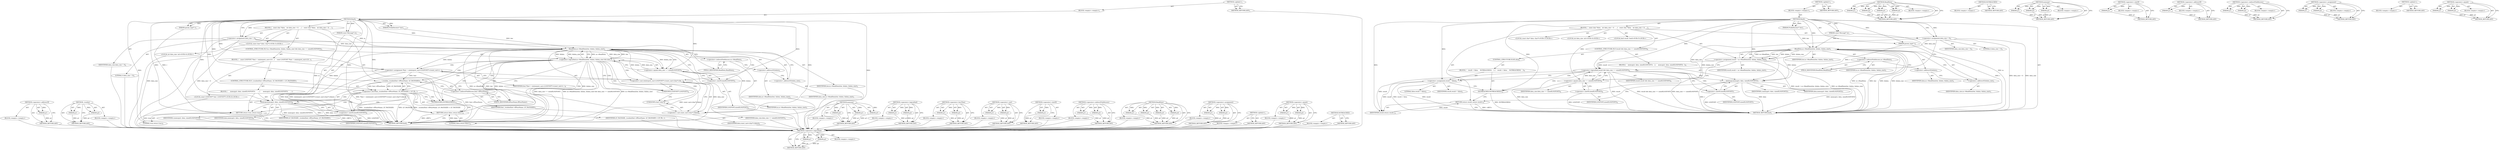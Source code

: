 digraph "NOTREACHED" {
vulnerable_101 [label=<(METHOD,&lt;operator&gt;.logicalAnd)>];
vulnerable_102 [label=<(PARAM,p1)>];
vulnerable_103 [label=<(PARAM,p2)>];
vulnerable_104 [label=<(BLOCK,&lt;empty&gt;,&lt;empty&gt;)>];
vulnerable_105 [label=<(METHOD_RETURN,ANY)>];
vulnerable_6 [label=<(METHOD,&lt;global&gt;)<SUB>1</SUB>>];
vulnerable_7 [label=<(BLOCK,&lt;empty&gt;,&lt;empty&gt;)<SUB>1</SUB>>];
vulnerable_8 [label=<(METHOD,Read)<SUB>1</SUB>>];
vulnerable_9 [label=<(PARAM,const Message* m)<SUB>1</SUB>>];
vulnerable_10 [label=<(PARAM,PickleIterator* iter)<SUB>1</SUB>>];
vulnerable_11 [label=<(PARAM,param_type* r)<SUB>2</SUB>>];
vulnerable_12 [label=<(BLOCK,{
   const char *data;
   int data_size = 0;
  ...,{
   const char *data;
   int data_size = 0;
  ...)<SUB>2</SUB>>];
vulnerable_13 [label="<(LOCAL,const char* data: char*)<SUB>3</SUB>>"];
vulnerable_14 [label="<(LOCAL,int data_size: int)<SUB>4</SUB>>"];
vulnerable_15 [label=<(&lt;operator&gt;.assignment,data_size = 0)<SUB>4</SUB>>];
vulnerable_16 [label=<(IDENTIFIER,data_size,data_size = 0)<SUB>4</SUB>>];
vulnerable_17 [label=<(LITERAL,0,data_size = 0)<SUB>4</SUB>>];
vulnerable_18 [label="<(LOCAL,bool result: bool)<SUB>5</SUB>>"];
vulnerable_19 [label=<(&lt;operator&gt;.assignment,result = m-&gt;ReadData(iter, &amp;data, &amp;data_size))<SUB>5</SUB>>];
vulnerable_20 [label=<(IDENTIFIER,result,result = m-&gt;ReadData(iter, &amp;data, &amp;data_size))<SUB>5</SUB>>];
vulnerable_21 [label=<(ReadData,m-&gt;ReadData(iter, &amp;data, &amp;data_size))<SUB>5</SUB>>];
vulnerable_22 [label=<(&lt;operator&gt;.indirectFieldAccess,m-&gt;ReadData)<SUB>5</SUB>>];
vulnerable_23 [label=<(IDENTIFIER,m,m-&gt;ReadData(iter, &amp;data, &amp;data_size))<SUB>5</SUB>>];
vulnerable_24 [label=<(FIELD_IDENTIFIER,ReadData,ReadData)<SUB>5</SUB>>];
vulnerable_25 [label=<(IDENTIFIER,iter,m-&gt;ReadData(iter, &amp;data, &amp;data_size))<SUB>5</SUB>>];
vulnerable_26 [label=<(&lt;operator&gt;.addressOf,&amp;data)<SUB>5</SUB>>];
vulnerable_27 [label=<(IDENTIFIER,data,m-&gt;ReadData(iter, &amp;data, &amp;data_size))<SUB>5</SUB>>];
vulnerable_28 [label=<(&lt;operator&gt;.addressOf,&amp;data_size)<SUB>5</SUB>>];
vulnerable_29 [label=<(IDENTIFIER,data_size,m-&gt;ReadData(iter, &amp;data, &amp;data_size))<SUB>5</SUB>>];
vulnerable_30 [label=<(CONTROL_STRUCTURE,IF,if (result &amp;&amp; data_size == sizeof(LOGFONT)))<SUB>6</SUB>>];
vulnerable_31 [label=<(&lt;operator&gt;.logicalAnd,result &amp;&amp; data_size == sizeof(LOGFONT))<SUB>6</SUB>>];
vulnerable_32 [label=<(IDENTIFIER,result,result &amp;&amp; data_size == sizeof(LOGFONT))<SUB>6</SUB>>];
vulnerable_33 [label=<(&lt;operator&gt;.equals,data_size == sizeof(LOGFONT))<SUB>6</SUB>>];
vulnerable_34 [label=<(IDENTIFIER,data_size,data_size == sizeof(LOGFONT))<SUB>6</SUB>>];
vulnerable_35 [label=<(&lt;operator&gt;.sizeOf,sizeof(LOGFONT))<SUB>6</SUB>>];
vulnerable_36 [label=<(IDENTIFIER,LOGFONT,sizeof(LOGFONT))<SUB>6</SUB>>];
vulnerable_37 [label=<(BLOCK,{
    memcpy(r, data, sizeof(LOGFONT));
  },{
    memcpy(r, data, sizeof(LOGFONT));
  })<SUB>6</SUB>>];
vulnerable_38 [label=<(memcpy,memcpy(r, data, sizeof(LOGFONT)))<SUB>7</SUB>>];
vulnerable_39 [label=<(IDENTIFIER,r,memcpy(r, data, sizeof(LOGFONT)))<SUB>7</SUB>>];
vulnerable_40 [label=<(IDENTIFIER,data,memcpy(r, data, sizeof(LOGFONT)))<SUB>7</SUB>>];
vulnerable_41 [label=<(&lt;operator&gt;.sizeOf,sizeof(LOGFONT))<SUB>7</SUB>>];
vulnerable_42 [label=<(IDENTIFIER,LOGFONT,sizeof(LOGFONT))<SUB>7</SUB>>];
vulnerable_43 [label=<(CONTROL_STRUCTURE,ELSE,else)<SUB>8</SUB>>];
vulnerable_44 [label=<(BLOCK,{
    result = false;
    NOTREACHED();
   },{
    result = false;
    NOTREACHED();
   })<SUB>8</SUB>>];
vulnerable_45 [label=<(&lt;operator&gt;.assignment,result = false)<SUB>9</SUB>>];
vulnerable_46 [label=<(IDENTIFIER,result,result = false)<SUB>9</SUB>>];
vulnerable_47 [label=<(LITERAL,false,result = false)<SUB>9</SUB>>];
vulnerable_48 [label=<(NOTREACHED,NOTREACHED())<SUB>10</SUB>>];
vulnerable_49 [label=<(RETURN,return result;,return result;)<SUB>13</SUB>>];
vulnerable_50 [label=<(IDENTIFIER,result,return result;)<SUB>13</SUB>>];
vulnerable_51 [label=<(METHOD_RETURN,bool)<SUB>1</SUB>>];
vulnerable_53 [label=<(METHOD_RETURN,ANY)<SUB>1</SUB>>];
vulnerable_85 [label=<(METHOD,ReadData)>];
vulnerable_86 [label=<(PARAM,p1)>];
vulnerable_87 [label=<(PARAM,p2)>];
vulnerable_88 [label=<(PARAM,p3)>];
vulnerable_89 [label=<(PARAM,p4)>];
vulnerable_90 [label=<(BLOCK,&lt;empty&gt;,&lt;empty&gt;)>];
vulnerable_91 [label=<(METHOD_RETURN,ANY)>];
vulnerable_121 [label=<(METHOD,NOTREACHED)>];
vulnerable_122 [label=<(BLOCK,&lt;empty&gt;,&lt;empty&gt;)>];
vulnerable_123 [label=<(METHOD_RETURN,ANY)>];
vulnerable_115 [label=<(METHOD,memcpy)>];
vulnerable_116 [label=<(PARAM,p1)>];
vulnerable_117 [label=<(PARAM,p2)>];
vulnerable_118 [label=<(PARAM,p3)>];
vulnerable_119 [label=<(BLOCK,&lt;empty&gt;,&lt;empty&gt;)>];
vulnerable_120 [label=<(METHOD_RETURN,ANY)>];
vulnerable_111 [label=<(METHOD,&lt;operator&gt;.sizeOf)>];
vulnerable_112 [label=<(PARAM,p1)>];
vulnerable_113 [label=<(BLOCK,&lt;empty&gt;,&lt;empty&gt;)>];
vulnerable_114 [label=<(METHOD_RETURN,ANY)>];
vulnerable_97 [label=<(METHOD,&lt;operator&gt;.addressOf)>];
vulnerable_98 [label=<(PARAM,p1)>];
vulnerable_99 [label=<(BLOCK,&lt;empty&gt;,&lt;empty&gt;)>];
vulnerable_100 [label=<(METHOD_RETURN,ANY)>];
vulnerable_92 [label=<(METHOD,&lt;operator&gt;.indirectFieldAccess)>];
vulnerable_93 [label=<(PARAM,p1)>];
vulnerable_94 [label=<(PARAM,p2)>];
vulnerable_95 [label=<(BLOCK,&lt;empty&gt;,&lt;empty&gt;)>];
vulnerable_96 [label=<(METHOD_RETURN,ANY)>];
vulnerable_80 [label=<(METHOD,&lt;operator&gt;.assignment)>];
vulnerable_81 [label=<(PARAM,p1)>];
vulnerable_82 [label=<(PARAM,p2)>];
vulnerable_83 [label=<(BLOCK,&lt;empty&gt;,&lt;empty&gt;)>];
vulnerable_84 [label=<(METHOD_RETURN,ANY)>];
vulnerable_74 [label=<(METHOD,&lt;global&gt;)<SUB>1</SUB>>];
vulnerable_75 [label=<(BLOCK,&lt;empty&gt;,&lt;empty&gt;)>];
vulnerable_76 [label=<(METHOD_RETURN,ANY)>];
vulnerable_106 [label=<(METHOD,&lt;operator&gt;.equals)>];
vulnerable_107 [label=<(PARAM,p1)>];
vulnerable_108 [label=<(PARAM,p2)>];
vulnerable_109 [label=<(BLOCK,&lt;empty&gt;,&lt;empty&gt;)>];
vulnerable_110 [label=<(METHOD_RETURN,ANY)>];
fixed_114 [label=<(METHOD,&lt;operator&gt;.addressOf)>];
fixed_115 [label=<(PARAM,p1)>];
fixed_116 [label=<(BLOCK,&lt;empty&gt;,&lt;empty&gt;)>];
fixed_117 [label=<(METHOD_RETURN,ANY)>];
fixed_137 [label=<(METHOD,_tcsnlen)>];
fixed_138 [label=<(PARAM,p1)>];
fixed_139 [label=<(PARAM,p2)>];
fixed_140 [label=<(BLOCK,&lt;empty&gt;,&lt;empty&gt;)>];
fixed_141 [label=<(METHOD_RETURN,ANY)>];
fixed_6 [label=<(METHOD,&lt;global&gt;)<SUB>1</SUB>>];
fixed_7 [label=<(BLOCK,&lt;empty&gt;,&lt;empty&gt;)<SUB>1</SUB>>];
fixed_8 [label=<(METHOD,Read)<SUB>1</SUB>>];
fixed_9 [label=<(PARAM,const Message* m)<SUB>1</SUB>>];
fixed_10 [label=<(PARAM,PickleIterator* iter)<SUB>1</SUB>>];
fixed_11 [label=<(PARAM,param_type* r)<SUB>2</SUB>>];
fixed_12 [label=<(BLOCK,{
   const char *data;
   int data_size = 0;
  ...,{
   const char *data;
   int data_size = 0;
  ...)<SUB>2</SUB>>];
fixed_13 [label="<(LOCAL,const char* data: char*)<SUB>3</SUB>>"];
fixed_14 [label="<(LOCAL,int data_size: int)<SUB>4</SUB>>"];
fixed_15 [label=<(&lt;operator&gt;.assignment,data_size = 0)<SUB>4</SUB>>];
fixed_16 [label=<(IDENTIFIER,data_size,data_size = 0)<SUB>4</SUB>>];
fixed_17 [label=<(LITERAL,0,data_size = 0)<SUB>4</SUB>>];
fixed_18 [label=<(CONTROL_STRUCTURE,IF,if (m-&gt;ReadData(iter, &amp;data, &amp;data_size) &amp;&amp; data_size == sizeof(LOGFONT)))<SUB>5</SUB>>];
fixed_19 [label=<(&lt;operator&gt;.logicalAnd,m-&gt;ReadData(iter, &amp;data, &amp;data_size) &amp;&amp; data_si...)<SUB>5</SUB>>];
fixed_20 [label=<(ReadData,m-&gt;ReadData(iter, &amp;data, &amp;data_size))<SUB>5</SUB>>];
fixed_21 [label=<(&lt;operator&gt;.indirectFieldAccess,m-&gt;ReadData)<SUB>5</SUB>>];
fixed_22 [label=<(IDENTIFIER,m,m-&gt;ReadData(iter, &amp;data, &amp;data_size))<SUB>5</SUB>>];
fixed_23 [label=<(FIELD_IDENTIFIER,ReadData,ReadData)<SUB>5</SUB>>];
fixed_24 [label=<(IDENTIFIER,iter,m-&gt;ReadData(iter, &amp;data, &amp;data_size))<SUB>5</SUB>>];
fixed_25 [label=<(&lt;operator&gt;.addressOf,&amp;data)<SUB>5</SUB>>];
fixed_26 [label=<(IDENTIFIER,data,m-&gt;ReadData(iter, &amp;data, &amp;data_size))<SUB>5</SUB>>];
fixed_27 [label=<(&lt;operator&gt;.addressOf,&amp;data_size)<SUB>5</SUB>>];
fixed_28 [label=<(IDENTIFIER,data_size,m-&gt;ReadData(iter, &amp;data, &amp;data_size))<SUB>5</SUB>>];
fixed_29 [label=<(&lt;operator&gt;.equals,data_size == sizeof(LOGFONT))<SUB>5</SUB>>];
fixed_30 [label=<(IDENTIFIER,data_size,data_size == sizeof(LOGFONT))<SUB>5</SUB>>];
fixed_31 [label=<(&lt;operator&gt;.sizeOf,sizeof(LOGFONT))<SUB>5</SUB>>];
fixed_32 [label=<(IDENTIFIER,LOGFONT,sizeof(LOGFONT))<SUB>5</SUB>>];
fixed_33 [label=<(BLOCK,{
    const LOGFONT *font = reinterpret_cast&lt;LO...,{
    const LOGFONT *font = reinterpret_cast&lt;LO...)<SUB>5</SUB>>];
fixed_34 [label="<(LOCAL,const LOGFONT* font: LOGFONT*)<SUB>6</SUB>>"];
fixed_35 [label=<(&lt;operator&gt;.assignment,*font = reinterpret_cast&lt;LOGFONT*&gt;(const_cast&lt;c...)<SUB>6</SUB>>];
fixed_36 [label=<(IDENTIFIER,font,*font = reinterpret_cast&lt;LOGFONT*&gt;(const_cast&lt;c...)<SUB>6</SUB>>];
fixed_37 [label=<(&lt;operator&gt;.cast,reinterpret_cast&lt;LOGFONT*&gt;(const_cast&lt;char*&gt;(da...)<SUB>6</SUB>>];
fixed_38 [label=<(UNKNOWN,LOGFONT*,LOGFONT*)<SUB>6</SUB>>];
fixed_39 [label=<(&lt;operator&gt;.cast,const_cast&lt;char*&gt;(data))<SUB>6</SUB>>];
fixed_40 [label=<(UNKNOWN,char*,char*)<SUB>6</SUB>>];
fixed_41 [label=<(IDENTIFIER,data,const_cast&lt;char*&gt;(data))<SUB>6</SUB>>];
fixed_42 [label=<(CONTROL_STRUCTURE,IF,if (_tcsnlen(font-&gt;lfFaceName, LF_FACESIZE) &lt; LF_FACESIZE))<SUB>7</SUB>>];
fixed_43 [label=<(&lt;operator&gt;.lessThan,_tcsnlen(font-&gt;lfFaceName, LF_FACESIZE) &lt; LF_FA...)<SUB>7</SUB>>];
fixed_44 [label=<(_tcsnlen,_tcsnlen(font-&gt;lfFaceName, LF_FACESIZE))<SUB>7</SUB>>];
fixed_45 [label=<(&lt;operator&gt;.indirectFieldAccess,font-&gt;lfFaceName)<SUB>7</SUB>>];
fixed_46 [label=<(IDENTIFIER,font,_tcsnlen(font-&gt;lfFaceName, LF_FACESIZE))<SUB>7</SUB>>];
fixed_47 [label=<(FIELD_IDENTIFIER,lfFaceName,lfFaceName)<SUB>7</SUB>>];
fixed_48 [label=<(IDENTIFIER,LF_FACESIZE,_tcsnlen(font-&gt;lfFaceName, LF_FACESIZE))<SUB>7</SUB>>];
fixed_49 [label=<(IDENTIFIER,LF_FACESIZE,_tcsnlen(font-&gt;lfFaceName, LF_FACESIZE) &lt; LF_FA...)<SUB>7</SUB>>];
fixed_50 [label=<(BLOCK,{
      memcpy(r, data, sizeof(LOGFONT));
     ...,{
      memcpy(r, data, sizeof(LOGFONT));
     ...)<SUB>7</SUB>>];
fixed_51 [label=<(memcpy,memcpy(r, data, sizeof(LOGFONT)))<SUB>8</SUB>>];
fixed_52 [label=<(IDENTIFIER,r,memcpy(r, data, sizeof(LOGFONT)))<SUB>8</SUB>>];
fixed_53 [label=<(IDENTIFIER,data,memcpy(r, data, sizeof(LOGFONT)))<SUB>8</SUB>>];
fixed_54 [label=<(&lt;operator&gt;.sizeOf,sizeof(LOGFONT))<SUB>8</SUB>>];
fixed_55 [label=<(IDENTIFIER,LOGFONT,sizeof(LOGFONT))<SUB>8</SUB>>];
fixed_56 [label=<(RETURN,return true;,return true;)<SUB>9</SUB>>];
fixed_57 [label=<(LITERAL,true,return true;)<SUB>9</SUB>>];
fixed_58 [label=<(NOTREACHED,NOTREACHED())<SUB>13</SUB>>];
fixed_59 [label=<(RETURN,return false;,return false;)<SUB>14</SUB>>];
fixed_60 [label=<(LITERAL,false,return false;)<SUB>14</SUB>>];
fixed_61 [label=<(METHOD_RETURN,bool)<SUB>1</SUB>>];
fixed_63 [label=<(METHOD_RETURN,ANY)<SUB>1</SUB>>];
fixed_142 [label=<(METHOD,memcpy)>];
fixed_143 [label=<(PARAM,p1)>];
fixed_144 [label=<(PARAM,p2)>];
fixed_145 [label=<(PARAM,p3)>];
fixed_146 [label=<(BLOCK,&lt;empty&gt;,&lt;empty&gt;)>];
fixed_147 [label=<(METHOD_RETURN,ANY)>];
fixed_97 [label=<(METHOD,&lt;operator&gt;.logicalAnd)>];
fixed_98 [label=<(PARAM,p1)>];
fixed_99 [label=<(PARAM,p2)>];
fixed_100 [label=<(BLOCK,&lt;empty&gt;,&lt;empty&gt;)>];
fixed_101 [label=<(METHOD_RETURN,ANY)>];
fixed_132 [label=<(METHOD,&lt;operator&gt;.lessThan)>];
fixed_133 [label=<(PARAM,p1)>];
fixed_134 [label=<(PARAM,p2)>];
fixed_135 [label=<(BLOCK,&lt;empty&gt;,&lt;empty&gt;)>];
fixed_136 [label=<(METHOD_RETURN,ANY)>];
fixed_127 [label=<(METHOD,&lt;operator&gt;.cast)>];
fixed_128 [label=<(PARAM,p1)>];
fixed_129 [label=<(PARAM,p2)>];
fixed_130 [label=<(BLOCK,&lt;empty&gt;,&lt;empty&gt;)>];
fixed_131 [label=<(METHOD_RETURN,ANY)>];
fixed_123 [label=<(METHOD,&lt;operator&gt;.sizeOf)>];
fixed_124 [label=<(PARAM,p1)>];
fixed_125 [label=<(BLOCK,&lt;empty&gt;,&lt;empty&gt;)>];
fixed_126 [label=<(METHOD_RETURN,ANY)>];
fixed_109 [label=<(METHOD,&lt;operator&gt;.indirectFieldAccess)>];
fixed_110 [label=<(PARAM,p1)>];
fixed_111 [label=<(PARAM,p2)>];
fixed_112 [label=<(BLOCK,&lt;empty&gt;,&lt;empty&gt;)>];
fixed_113 [label=<(METHOD_RETURN,ANY)>];
fixed_102 [label=<(METHOD,ReadData)>];
fixed_103 [label=<(PARAM,p1)>];
fixed_104 [label=<(PARAM,p2)>];
fixed_105 [label=<(PARAM,p3)>];
fixed_106 [label=<(PARAM,p4)>];
fixed_107 [label=<(BLOCK,&lt;empty&gt;,&lt;empty&gt;)>];
fixed_108 [label=<(METHOD_RETURN,ANY)>];
fixed_92 [label=<(METHOD,&lt;operator&gt;.assignment)>];
fixed_93 [label=<(PARAM,p1)>];
fixed_94 [label=<(PARAM,p2)>];
fixed_95 [label=<(BLOCK,&lt;empty&gt;,&lt;empty&gt;)>];
fixed_96 [label=<(METHOD_RETURN,ANY)>];
fixed_86 [label=<(METHOD,&lt;global&gt;)<SUB>1</SUB>>];
fixed_87 [label=<(BLOCK,&lt;empty&gt;,&lt;empty&gt;)>];
fixed_88 [label=<(METHOD_RETURN,ANY)>];
fixed_118 [label=<(METHOD,&lt;operator&gt;.equals)>];
fixed_119 [label=<(PARAM,p1)>];
fixed_120 [label=<(PARAM,p2)>];
fixed_121 [label=<(BLOCK,&lt;empty&gt;,&lt;empty&gt;)>];
fixed_122 [label=<(METHOD_RETURN,ANY)>];
fixed_148 [label=<(METHOD,NOTREACHED)>];
fixed_149 [label=<(BLOCK,&lt;empty&gt;,&lt;empty&gt;)>];
fixed_150 [label=<(METHOD_RETURN,ANY)>];
vulnerable_101 -> vulnerable_102  [key=0, label="AST: "];
vulnerable_101 -> vulnerable_102  [key=1, label="DDG: "];
vulnerable_101 -> vulnerable_104  [key=0, label="AST: "];
vulnerable_101 -> vulnerable_103  [key=0, label="AST: "];
vulnerable_101 -> vulnerable_103  [key=1, label="DDG: "];
vulnerable_101 -> vulnerable_105  [key=0, label="AST: "];
vulnerable_101 -> vulnerable_105  [key=1, label="CFG: "];
vulnerable_102 -> vulnerable_105  [key=0, label="DDG: p1"];
vulnerable_103 -> vulnerable_105  [key=0, label="DDG: p2"];
vulnerable_6 -> vulnerable_7  [key=0, label="AST: "];
vulnerable_6 -> vulnerable_53  [key=0, label="AST: "];
vulnerable_6 -> vulnerable_53  [key=1, label="CFG: "];
vulnerable_7 -> vulnerable_8  [key=0, label="AST: "];
vulnerable_8 -> vulnerable_9  [key=0, label="AST: "];
vulnerable_8 -> vulnerable_9  [key=1, label="DDG: "];
vulnerable_8 -> vulnerable_10  [key=0, label="AST: "];
vulnerable_8 -> vulnerable_10  [key=1, label="DDG: "];
vulnerable_8 -> vulnerable_11  [key=0, label="AST: "];
vulnerable_8 -> vulnerable_11  [key=1, label="DDG: "];
vulnerable_8 -> vulnerable_12  [key=0, label="AST: "];
vulnerable_8 -> vulnerable_51  [key=0, label="AST: "];
vulnerable_8 -> vulnerable_15  [key=0, label="CFG: "];
vulnerable_8 -> vulnerable_15  [key=1, label="DDG: "];
vulnerable_8 -> vulnerable_50  [key=0, label="DDG: "];
vulnerable_8 -> vulnerable_21  [key=0, label="DDG: "];
vulnerable_8 -> vulnerable_31  [key=0, label="DDG: "];
vulnerable_8 -> vulnerable_33  [key=0, label="DDG: "];
vulnerable_8 -> vulnerable_38  [key=0, label="DDG: "];
vulnerable_8 -> vulnerable_45  [key=0, label="DDG: "];
vulnerable_8 -> vulnerable_48  [key=0, label="DDG: "];
vulnerable_9 -> vulnerable_51  [key=0, label="DDG: m"];
vulnerable_9 -> vulnerable_21  [key=0, label="DDG: m"];
vulnerable_10 -> vulnerable_21  [key=0, label="DDG: iter"];
vulnerable_11 -> vulnerable_51  [key=0, label="DDG: r"];
vulnerable_11 -> vulnerable_38  [key=0, label="DDG: r"];
vulnerable_12 -> vulnerable_13  [key=0, label="AST: "];
vulnerable_12 -> vulnerable_14  [key=0, label="AST: "];
vulnerable_12 -> vulnerable_15  [key=0, label="AST: "];
vulnerable_12 -> vulnerable_18  [key=0, label="AST: "];
vulnerable_12 -> vulnerable_19  [key=0, label="AST: "];
vulnerable_12 -> vulnerable_30  [key=0, label="AST: "];
vulnerable_12 -> vulnerable_49  [key=0, label="AST: "];
vulnerable_15 -> vulnerable_16  [key=0, label="AST: "];
vulnerable_15 -> vulnerable_17  [key=0, label="AST: "];
vulnerable_15 -> vulnerable_24  [key=0, label="CFG: "];
vulnerable_15 -> vulnerable_51  [key=0, label="DDG: data_size"];
vulnerable_15 -> vulnerable_51  [key=1, label="DDG: data_size = 0"];
vulnerable_15 -> vulnerable_21  [key=0, label="DDG: data_size"];
vulnerable_15 -> vulnerable_33  [key=0, label="DDG: data_size"];
vulnerable_19 -> vulnerable_20  [key=0, label="AST: "];
vulnerable_19 -> vulnerable_21  [key=0, label="AST: "];
vulnerable_19 -> vulnerable_31  [key=0, label="CFG: "];
vulnerable_19 -> vulnerable_31  [key=1, label="DDG: result"];
vulnerable_19 -> vulnerable_35  [key=0, label="CFG: "];
vulnerable_19 -> vulnerable_51  [key=0, label="DDG: m-&gt;ReadData(iter, &amp;data, &amp;data_size)"];
vulnerable_19 -> vulnerable_51  [key=1, label="DDG: result = m-&gt;ReadData(iter, &amp;data, &amp;data_size)"];
vulnerable_21 -> vulnerable_22  [key=0, label="AST: "];
vulnerable_21 -> vulnerable_25  [key=0, label="AST: "];
vulnerable_21 -> vulnerable_26  [key=0, label="AST: "];
vulnerable_21 -> vulnerable_28  [key=0, label="AST: "];
vulnerable_21 -> vulnerable_19  [key=0, label="CFG: "];
vulnerable_21 -> vulnerable_19  [key=1, label="DDG: m-&gt;ReadData"];
vulnerable_21 -> vulnerable_19  [key=2, label="DDG: iter"];
vulnerable_21 -> vulnerable_19  [key=3, label="DDG: &amp;data"];
vulnerable_21 -> vulnerable_19  [key=4, label="DDG: &amp;data_size"];
vulnerable_21 -> vulnerable_51  [key=0, label="DDG: m-&gt;ReadData"];
vulnerable_21 -> vulnerable_51  [key=1, label="DDG: iter"];
vulnerable_21 -> vulnerable_51  [key=2, label="DDG: &amp;data"];
vulnerable_21 -> vulnerable_51  [key=3, label="DDG: &amp;data_size"];
vulnerable_21 -> vulnerable_33  [key=0, label="DDG: &amp;data_size"];
vulnerable_21 -> vulnerable_38  [key=0, label="DDG: &amp;data"];
vulnerable_22 -> vulnerable_23  [key=0, label="AST: "];
vulnerable_22 -> vulnerable_24  [key=0, label="AST: "];
vulnerable_22 -> vulnerable_26  [key=0, label="CFG: "];
vulnerable_24 -> vulnerable_22  [key=0, label="CFG: "];
vulnerable_26 -> vulnerable_27  [key=0, label="AST: "];
vulnerable_26 -> vulnerable_28  [key=0, label="CFG: "];
vulnerable_28 -> vulnerable_29  [key=0, label="AST: "];
vulnerable_28 -> vulnerable_21  [key=0, label="CFG: "];
vulnerable_30 -> vulnerable_31  [key=0, label="AST: "];
vulnerable_30 -> vulnerable_37  [key=0, label="AST: "];
vulnerable_30 -> vulnerable_43  [key=0, label="AST: "];
vulnerable_31 -> vulnerable_32  [key=0, label="AST: "];
vulnerable_31 -> vulnerable_33  [key=0, label="AST: "];
vulnerable_31 -> vulnerable_41  [key=0, label="CFG: "];
vulnerable_31 -> vulnerable_41  [key=1, label="CDG: "];
vulnerable_31 -> vulnerable_45  [key=0, label="CFG: "];
vulnerable_31 -> vulnerable_45  [key=1, label="CDG: "];
vulnerable_31 -> vulnerable_51  [key=0, label="DDG: result"];
vulnerable_31 -> vulnerable_51  [key=1, label="DDG: data_size == sizeof(LOGFONT)"];
vulnerable_31 -> vulnerable_51  [key=2, label="DDG: result &amp;&amp; data_size == sizeof(LOGFONT)"];
vulnerable_31 -> vulnerable_50  [key=0, label="DDG: result"];
vulnerable_31 -> vulnerable_48  [key=0, label="CDG: "];
vulnerable_31 -> vulnerable_38  [key=0, label="CDG: "];
vulnerable_33 -> vulnerable_34  [key=0, label="AST: "];
vulnerable_33 -> vulnerable_35  [key=0, label="AST: "];
vulnerable_33 -> vulnerable_31  [key=0, label="CFG: "];
vulnerable_33 -> vulnerable_31  [key=1, label="DDG: data_size"];
vulnerable_33 -> vulnerable_51  [key=0, label="DDG: data_size"];
vulnerable_35 -> vulnerable_36  [key=0, label="AST: "];
vulnerable_35 -> vulnerable_33  [key=0, label="CFG: "];
vulnerable_35 -> vulnerable_51  [key=0, label="DDG: LOGFONT"];
vulnerable_37 -> vulnerable_38  [key=0, label="AST: "];
vulnerable_38 -> vulnerable_39  [key=0, label="AST: "];
vulnerable_38 -> vulnerable_40  [key=0, label="AST: "];
vulnerable_38 -> vulnerable_41  [key=0, label="AST: "];
vulnerable_38 -> vulnerable_49  [key=0, label="CFG: "];
vulnerable_38 -> vulnerable_51  [key=0, label="DDG: r"];
vulnerable_38 -> vulnerable_51  [key=1, label="DDG: data"];
vulnerable_38 -> vulnerable_51  [key=2, label="DDG: memcpy(r, data, sizeof(LOGFONT))"];
vulnerable_41 -> vulnerable_42  [key=0, label="AST: "];
vulnerable_41 -> vulnerable_38  [key=0, label="CFG: "];
vulnerable_41 -> vulnerable_51  [key=0, label="DDG: LOGFONT"];
vulnerable_43 -> vulnerable_44  [key=0, label="AST: "];
vulnerable_44 -> vulnerable_45  [key=0, label="AST: "];
vulnerable_44 -> vulnerable_48  [key=0, label="AST: "];
vulnerable_45 -> vulnerable_46  [key=0, label="AST: "];
vulnerable_45 -> vulnerable_47  [key=0, label="AST: "];
vulnerable_45 -> vulnerable_48  [key=0, label="CFG: "];
vulnerable_45 -> vulnerable_51  [key=0, label="DDG: result"];
vulnerable_45 -> vulnerable_51  [key=1, label="DDG: result = false"];
vulnerable_45 -> vulnerable_50  [key=0, label="DDG: result"];
vulnerable_48 -> vulnerable_49  [key=0, label="CFG: "];
vulnerable_48 -> vulnerable_51  [key=0, label="DDG: NOTREACHED()"];
vulnerable_49 -> vulnerable_50  [key=0, label="AST: "];
vulnerable_49 -> vulnerable_51  [key=0, label="CFG: "];
vulnerable_49 -> vulnerable_51  [key=1, label="DDG: &lt;RET&gt;"];
vulnerable_50 -> vulnerable_49  [key=0, label="DDG: result"];
vulnerable_85 -> vulnerable_86  [key=0, label="AST: "];
vulnerable_85 -> vulnerable_86  [key=1, label="DDG: "];
vulnerable_85 -> vulnerable_90  [key=0, label="AST: "];
vulnerable_85 -> vulnerable_87  [key=0, label="AST: "];
vulnerable_85 -> vulnerable_87  [key=1, label="DDG: "];
vulnerable_85 -> vulnerable_91  [key=0, label="AST: "];
vulnerable_85 -> vulnerable_91  [key=1, label="CFG: "];
vulnerable_85 -> vulnerable_88  [key=0, label="AST: "];
vulnerable_85 -> vulnerable_88  [key=1, label="DDG: "];
vulnerable_85 -> vulnerable_89  [key=0, label="AST: "];
vulnerable_85 -> vulnerable_89  [key=1, label="DDG: "];
vulnerable_86 -> vulnerable_91  [key=0, label="DDG: p1"];
vulnerable_87 -> vulnerable_91  [key=0, label="DDG: p2"];
vulnerable_88 -> vulnerable_91  [key=0, label="DDG: p3"];
vulnerable_89 -> vulnerable_91  [key=0, label="DDG: p4"];
vulnerable_121 -> vulnerable_122  [key=0, label="AST: "];
vulnerable_121 -> vulnerable_123  [key=0, label="AST: "];
vulnerable_121 -> vulnerable_123  [key=1, label="CFG: "];
vulnerable_115 -> vulnerable_116  [key=0, label="AST: "];
vulnerable_115 -> vulnerable_116  [key=1, label="DDG: "];
vulnerable_115 -> vulnerable_119  [key=0, label="AST: "];
vulnerable_115 -> vulnerable_117  [key=0, label="AST: "];
vulnerable_115 -> vulnerable_117  [key=1, label="DDG: "];
vulnerable_115 -> vulnerable_120  [key=0, label="AST: "];
vulnerable_115 -> vulnerable_120  [key=1, label="CFG: "];
vulnerable_115 -> vulnerable_118  [key=0, label="AST: "];
vulnerable_115 -> vulnerable_118  [key=1, label="DDG: "];
vulnerable_116 -> vulnerable_120  [key=0, label="DDG: p1"];
vulnerable_117 -> vulnerable_120  [key=0, label="DDG: p2"];
vulnerable_118 -> vulnerable_120  [key=0, label="DDG: p3"];
vulnerable_111 -> vulnerable_112  [key=0, label="AST: "];
vulnerable_111 -> vulnerable_112  [key=1, label="DDG: "];
vulnerable_111 -> vulnerable_113  [key=0, label="AST: "];
vulnerable_111 -> vulnerable_114  [key=0, label="AST: "];
vulnerable_111 -> vulnerable_114  [key=1, label="CFG: "];
vulnerable_112 -> vulnerable_114  [key=0, label="DDG: p1"];
vulnerable_97 -> vulnerable_98  [key=0, label="AST: "];
vulnerable_97 -> vulnerable_98  [key=1, label="DDG: "];
vulnerable_97 -> vulnerable_99  [key=0, label="AST: "];
vulnerable_97 -> vulnerable_100  [key=0, label="AST: "];
vulnerable_97 -> vulnerable_100  [key=1, label="CFG: "];
vulnerable_98 -> vulnerable_100  [key=0, label="DDG: p1"];
vulnerable_92 -> vulnerable_93  [key=0, label="AST: "];
vulnerable_92 -> vulnerable_93  [key=1, label="DDG: "];
vulnerable_92 -> vulnerable_95  [key=0, label="AST: "];
vulnerable_92 -> vulnerable_94  [key=0, label="AST: "];
vulnerable_92 -> vulnerable_94  [key=1, label="DDG: "];
vulnerable_92 -> vulnerable_96  [key=0, label="AST: "];
vulnerable_92 -> vulnerable_96  [key=1, label="CFG: "];
vulnerable_93 -> vulnerable_96  [key=0, label="DDG: p1"];
vulnerable_94 -> vulnerable_96  [key=0, label="DDG: p2"];
vulnerable_80 -> vulnerable_81  [key=0, label="AST: "];
vulnerable_80 -> vulnerable_81  [key=1, label="DDG: "];
vulnerable_80 -> vulnerable_83  [key=0, label="AST: "];
vulnerable_80 -> vulnerable_82  [key=0, label="AST: "];
vulnerable_80 -> vulnerable_82  [key=1, label="DDG: "];
vulnerable_80 -> vulnerable_84  [key=0, label="AST: "];
vulnerable_80 -> vulnerable_84  [key=1, label="CFG: "];
vulnerable_81 -> vulnerable_84  [key=0, label="DDG: p1"];
vulnerable_82 -> vulnerable_84  [key=0, label="DDG: p2"];
vulnerable_74 -> vulnerable_75  [key=0, label="AST: "];
vulnerable_74 -> vulnerable_76  [key=0, label="AST: "];
vulnerable_74 -> vulnerable_76  [key=1, label="CFG: "];
vulnerable_106 -> vulnerable_107  [key=0, label="AST: "];
vulnerable_106 -> vulnerable_107  [key=1, label="DDG: "];
vulnerable_106 -> vulnerable_109  [key=0, label="AST: "];
vulnerable_106 -> vulnerable_108  [key=0, label="AST: "];
vulnerable_106 -> vulnerable_108  [key=1, label="DDG: "];
vulnerable_106 -> vulnerable_110  [key=0, label="AST: "];
vulnerable_106 -> vulnerable_110  [key=1, label="CFG: "];
vulnerable_107 -> vulnerable_110  [key=0, label="DDG: p1"];
vulnerable_108 -> vulnerable_110  [key=0, label="DDG: p2"];
fixed_114 -> fixed_115  [key=0, label="AST: "];
fixed_114 -> fixed_115  [key=1, label="DDG: "];
fixed_114 -> fixed_116  [key=0, label="AST: "];
fixed_114 -> fixed_117  [key=0, label="AST: "];
fixed_114 -> fixed_117  [key=1, label="CFG: "];
fixed_115 -> fixed_117  [key=0, label="DDG: p1"];
fixed_116 -> vulnerable_101  [key=0];
fixed_117 -> vulnerable_101  [key=0];
fixed_137 -> fixed_138  [key=0, label="AST: "];
fixed_137 -> fixed_138  [key=1, label="DDG: "];
fixed_137 -> fixed_140  [key=0, label="AST: "];
fixed_137 -> fixed_139  [key=0, label="AST: "];
fixed_137 -> fixed_139  [key=1, label="DDG: "];
fixed_137 -> fixed_141  [key=0, label="AST: "];
fixed_137 -> fixed_141  [key=1, label="CFG: "];
fixed_138 -> fixed_141  [key=0, label="DDG: p1"];
fixed_139 -> fixed_141  [key=0, label="DDG: p2"];
fixed_140 -> vulnerable_101  [key=0];
fixed_141 -> vulnerable_101  [key=0];
fixed_6 -> fixed_7  [key=0, label="AST: "];
fixed_6 -> fixed_63  [key=0, label="AST: "];
fixed_6 -> fixed_63  [key=1, label="CFG: "];
fixed_7 -> fixed_8  [key=0, label="AST: "];
fixed_8 -> fixed_9  [key=0, label="AST: "];
fixed_8 -> fixed_9  [key=1, label="DDG: "];
fixed_8 -> fixed_10  [key=0, label="AST: "];
fixed_8 -> fixed_10  [key=1, label="DDG: "];
fixed_8 -> fixed_11  [key=0, label="AST: "];
fixed_8 -> fixed_11  [key=1, label="DDG: "];
fixed_8 -> fixed_12  [key=0, label="AST: "];
fixed_8 -> fixed_61  [key=0, label="AST: "];
fixed_8 -> fixed_15  [key=0, label="CFG: "];
fixed_8 -> fixed_15  [key=1, label="DDG: "];
fixed_8 -> fixed_58  [key=0, label="DDG: "];
fixed_8 -> fixed_59  [key=0, label="DDG: "];
fixed_8 -> fixed_60  [key=0, label="DDG: "];
fixed_8 -> fixed_35  [key=0, label="DDG: "];
fixed_8 -> fixed_20  [key=0, label="DDG: "];
fixed_8 -> fixed_29  [key=0, label="DDG: "];
fixed_8 -> fixed_37  [key=0, label="DDG: "];
fixed_8 -> fixed_43  [key=0, label="DDG: "];
fixed_8 -> fixed_56  [key=0, label="DDG: "];
fixed_8 -> fixed_39  [key=0, label="DDG: "];
fixed_8 -> fixed_44  [key=0, label="DDG: "];
fixed_8 -> fixed_51  [key=0, label="DDG: "];
fixed_8 -> fixed_57  [key=0, label="DDG: "];
fixed_9 -> fixed_61  [key=0, label="DDG: m"];
fixed_9 -> fixed_20  [key=0, label="DDG: m"];
fixed_10 -> fixed_20  [key=0, label="DDG: iter"];
fixed_11 -> fixed_51  [key=0, label="DDG: r"];
fixed_12 -> fixed_13  [key=0, label="AST: "];
fixed_12 -> fixed_14  [key=0, label="AST: "];
fixed_12 -> fixed_15  [key=0, label="AST: "];
fixed_12 -> fixed_18  [key=0, label="AST: "];
fixed_12 -> fixed_58  [key=0, label="AST: "];
fixed_12 -> fixed_59  [key=0, label="AST: "];
fixed_13 -> vulnerable_101  [key=0];
fixed_14 -> vulnerable_101  [key=0];
fixed_15 -> fixed_16  [key=0, label="AST: "];
fixed_15 -> fixed_17  [key=0, label="AST: "];
fixed_15 -> fixed_23  [key=0, label="CFG: "];
fixed_15 -> fixed_61  [key=0, label="DDG: data_size"];
fixed_15 -> fixed_61  [key=1, label="DDG: data_size = 0"];
fixed_15 -> fixed_20  [key=0, label="DDG: data_size"];
fixed_15 -> fixed_29  [key=0, label="DDG: data_size"];
fixed_16 -> vulnerable_101  [key=0];
fixed_17 -> vulnerable_101  [key=0];
fixed_18 -> fixed_19  [key=0, label="AST: "];
fixed_18 -> fixed_33  [key=0, label="AST: "];
fixed_19 -> fixed_20  [key=0, label="AST: "];
fixed_19 -> fixed_29  [key=0, label="AST: "];
fixed_19 -> fixed_58  [key=0, label="CFG: "];
fixed_19 -> fixed_58  [key=1, label="CDG: "];
fixed_19 -> fixed_38  [key=0, label="CFG: "];
fixed_19 -> fixed_38  [key=1, label="CDG: "];
fixed_19 -> fixed_61  [key=0, label="DDG: m-&gt;ReadData(iter, &amp;data, &amp;data_size)"];
fixed_19 -> fixed_61  [key=1, label="DDG: data_size == sizeof(LOGFONT)"];
fixed_19 -> fixed_61  [key=2, label="DDG: m-&gt;ReadData(iter, &amp;data, &amp;data_size) &amp;&amp; data_size == sizeof(LOGFONT)"];
fixed_19 -> fixed_47  [key=0, label="CDG: "];
fixed_19 -> fixed_37  [key=0, label="CDG: "];
fixed_19 -> fixed_45  [key=0, label="CDG: "];
fixed_19 -> fixed_40  [key=0, label="CDG: "];
fixed_19 -> fixed_59  [key=0, label="CDG: "];
fixed_19 -> fixed_44  [key=0, label="CDG: "];
fixed_19 -> fixed_35  [key=0, label="CDG: "];
fixed_19 -> fixed_39  [key=0, label="CDG: "];
fixed_19 -> fixed_43  [key=0, label="CDG: "];
fixed_20 -> fixed_21  [key=0, label="AST: "];
fixed_20 -> fixed_24  [key=0, label="AST: "];
fixed_20 -> fixed_25  [key=0, label="AST: "];
fixed_20 -> fixed_27  [key=0, label="AST: "];
fixed_20 -> fixed_19  [key=0, label="CFG: "];
fixed_20 -> fixed_19  [key=1, label="DDG: m-&gt;ReadData"];
fixed_20 -> fixed_19  [key=2, label="DDG: iter"];
fixed_20 -> fixed_19  [key=3, label="DDG: &amp;data"];
fixed_20 -> fixed_19  [key=4, label="DDG: &amp;data_size"];
fixed_20 -> fixed_31  [key=0, label="CFG: "];
fixed_20 -> fixed_31  [key=1, label="CDG: "];
fixed_20 -> fixed_61  [key=0, label="DDG: m-&gt;ReadData"];
fixed_20 -> fixed_61  [key=1, label="DDG: iter"];
fixed_20 -> fixed_61  [key=2, label="DDG: &amp;data"];
fixed_20 -> fixed_61  [key=3, label="DDG: &amp;data_size"];
fixed_20 -> fixed_35  [key=0, label="DDG: &amp;data"];
fixed_20 -> fixed_29  [key=0, label="DDG: &amp;data_size"];
fixed_20 -> fixed_29  [key=1, label="CDG: "];
fixed_20 -> fixed_37  [key=0, label="DDG: &amp;data"];
fixed_20 -> fixed_39  [key=0, label="DDG: &amp;data"];
fixed_20 -> fixed_51  [key=0, label="DDG: &amp;data"];
fixed_21 -> fixed_22  [key=0, label="AST: "];
fixed_21 -> fixed_23  [key=0, label="AST: "];
fixed_21 -> fixed_25  [key=0, label="CFG: "];
fixed_22 -> vulnerable_101  [key=0];
fixed_23 -> fixed_21  [key=0, label="CFG: "];
fixed_24 -> vulnerable_101  [key=0];
fixed_25 -> fixed_26  [key=0, label="AST: "];
fixed_25 -> fixed_27  [key=0, label="CFG: "];
fixed_26 -> vulnerable_101  [key=0];
fixed_27 -> fixed_28  [key=0, label="AST: "];
fixed_27 -> fixed_20  [key=0, label="CFG: "];
fixed_28 -> vulnerable_101  [key=0];
fixed_29 -> fixed_30  [key=0, label="AST: "];
fixed_29 -> fixed_31  [key=0, label="AST: "];
fixed_29 -> fixed_19  [key=0, label="CFG: "];
fixed_29 -> fixed_19  [key=1, label="DDG: data_size"];
fixed_29 -> fixed_61  [key=0, label="DDG: data_size"];
fixed_30 -> vulnerable_101  [key=0];
fixed_31 -> fixed_32  [key=0, label="AST: "];
fixed_31 -> fixed_29  [key=0, label="CFG: "];
fixed_32 -> vulnerable_101  [key=0];
fixed_33 -> fixed_34  [key=0, label="AST: "];
fixed_33 -> fixed_35  [key=0, label="AST: "];
fixed_33 -> fixed_42  [key=0, label="AST: "];
fixed_34 -> vulnerable_101  [key=0];
fixed_35 -> fixed_36  [key=0, label="AST: "];
fixed_35 -> fixed_37  [key=0, label="AST: "];
fixed_35 -> fixed_47  [key=0, label="CFG: "];
fixed_35 -> fixed_61  [key=0, label="DDG: font"];
fixed_35 -> fixed_61  [key=1, label="DDG: reinterpret_cast&lt;LOGFONT*&gt;(const_cast&lt;char*&gt;(data))"];
fixed_35 -> fixed_61  [key=2, label="DDG: *font = reinterpret_cast&lt;LOGFONT*&gt;(const_cast&lt;char*&gt;(data))"];
fixed_35 -> fixed_44  [key=0, label="DDG: font"];
fixed_36 -> vulnerable_101  [key=0];
fixed_37 -> fixed_38  [key=0, label="AST: "];
fixed_37 -> fixed_39  [key=0, label="AST: "];
fixed_37 -> fixed_35  [key=0, label="CFG: "];
fixed_37 -> fixed_61  [key=0, label="DDG: const_cast&lt;char*&gt;(data)"];
fixed_38 -> fixed_40  [key=0, label="CFG: "];
fixed_39 -> fixed_40  [key=0, label="AST: "];
fixed_39 -> fixed_41  [key=0, label="AST: "];
fixed_39 -> fixed_37  [key=0, label="CFG: "];
fixed_40 -> fixed_39  [key=0, label="CFG: "];
fixed_41 -> vulnerable_101  [key=0];
fixed_42 -> fixed_43  [key=0, label="AST: "];
fixed_42 -> fixed_50  [key=0, label="AST: "];
fixed_43 -> fixed_44  [key=0, label="AST: "];
fixed_43 -> fixed_49  [key=0, label="AST: "];
fixed_43 -> fixed_58  [key=0, label="CFG: "];
fixed_43 -> fixed_58  [key=1, label="CDG: "];
fixed_43 -> fixed_54  [key=0, label="CFG: "];
fixed_43 -> fixed_54  [key=1, label="CDG: "];
fixed_43 -> fixed_61  [key=0, label="DDG: _tcsnlen(font-&gt;lfFaceName, LF_FACESIZE)"];
fixed_43 -> fixed_61  [key=1, label="DDG: LF_FACESIZE"];
fixed_43 -> fixed_61  [key=2, label="DDG: _tcsnlen(font-&gt;lfFaceName, LF_FACESIZE) &lt; LF_FACESIZE"];
fixed_43 -> fixed_51  [key=0, label="CDG: "];
fixed_43 -> fixed_56  [key=0, label="CDG: "];
fixed_43 -> fixed_59  [key=0, label="CDG: "];
fixed_44 -> fixed_45  [key=0, label="AST: "];
fixed_44 -> fixed_48  [key=0, label="AST: "];
fixed_44 -> fixed_43  [key=0, label="CFG: "];
fixed_44 -> fixed_43  [key=1, label="DDG: font-&gt;lfFaceName"];
fixed_44 -> fixed_43  [key=2, label="DDG: LF_FACESIZE"];
fixed_44 -> fixed_61  [key=0, label="DDG: font-&gt;lfFaceName"];
fixed_45 -> fixed_46  [key=0, label="AST: "];
fixed_45 -> fixed_47  [key=0, label="AST: "];
fixed_45 -> fixed_44  [key=0, label="CFG: "];
fixed_46 -> vulnerable_101  [key=0];
fixed_47 -> fixed_45  [key=0, label="CFG: "];
fixed_48 -> vulnerable_101  [key=0];
fixed_49 -> vulnerable_101  [key=0];
fixed_50 -> fixed_51  [key=0, label="AST: "];
fixed_50 -> fixed_56  [key=0, label="AST: "];
fixed_51 -> fixed_52  [key=0, label="AST: "];
fixed_51 -> fixed_53  [key=0, label="AST: "];
fixed_51 -> fixed_54  [key=0, label="AST: "];
fixed_51 -> fixed_56  [key=0, label="CFG: "];
fixed_51 -> fixed_61  [key=0, label="DDG: r"];
fixed_51 -> fixed_61  [key=1, label="DDG: data"];
fixed_51 -> fixed_61  [key=2, label="DDG: memcpy(r, data, sizeof(LOGFONT))"];
fixed_52 -> vulnerable_101  [key=0];
fixed_53 -> vulnerable_101  [key=0];
fixed_54 -> fixed_55  [key=0, label="AST: "];
fixed_54 -> fixed_51  [key=0, label="CFG: "];
fixed_54 -> fixed_61  [key=0, label="DDG: LOGFONT"];
fixed_55 -> vulnerable_101  [key=0];
fixed_56 -> fixed_57  [key=0, label="AST: "];
fixed_56 -> fixed_61  [key=0, label="CFG: "];
fixed_56 -> fixed_61  [key=1, label="DDG: &lt;RET&gt;"];
fixed_57 -> fixed_56  [key=0, label="DDG: true"];
fixed_58 -> fixed_59  [key=0, label="CFG: "];
fixed_59 -> fixed_60  [key=0, label="AST: "];
fixed_59 -> fixed_61  [key=0, label="CFG: "];
fixed_59 -> fixed_61  [key=1, label="DDG: &lt;RET&gt;"];
fixed_60 -> fixed_59  [key=0, label="DDG: false"];
fixed_61 -> vulnerable_101  [key=0];
fixed_63 -> vulnerable_101  [key=0];
fixed_142 -> fixed_143  [key=0, label="AST: "];
fixed_142 -> fixed_143  [key=1, label="DDG: "];
fixed_142 -> fixed_146  [key=0, label="AST: "];
fixed_142 -> fixed_144  [key=0, label="AST: "];
fixed_142 -> fixed_144  [key=1, label="DDG: "];
fixed_142 -> fixed_147  [key=0, label="AST: "];
fixed_142 -> fixed_147  [key=1, label="CFG: "];
fixed_142 -> fixed_145  [key=0, label="AST: "];
fixed_142 -> fixed_145  [key=1, label="DDG: "];
fixed_143 -> fixed_147  [key=0, label="DDG: p1"];
fixed_144 -> fixed_147  [key=0, label="DDG: p2"];
fixed_145 -> fixed_147  [key=0, label="DDG: p3"];
fixed_146 -> vulnerable_101  [key=0];
fixed_147 -> vulnerable_101  [key=0];
fixed_97 -> fixed_98  [key=0, label="AST: "];
fixed_97 -> fixed_98  [key=1, label="DDG: "];
fixed_97 -> fixed_100  [key=0, label="AST: "];
fixed_97 -> fixed_99  [key=0, label="AST: "];
fixed_97 -> fixed_99  [key=1, label="DDG: "];
fixed_97 -> fixed_101  [key=0, label="AST: "];
fixed_97 -> fixed_101  [key=1, label="CFG: "];
fixed_98 -> fixed_101  [key=0, label="DDG: p1"];
fixed_99 -> fixed_101  [key=0, label="DDG: p2"];
fixed_100 -> vulnerable_101  [key=0];
fixed_101 -> vulnerable_101  [key=0];
fixed_132 -> fixed_133  [key=0, label="AST: "];
fixed_132 -> fixed_133  [key=1, label="DDG: "];
fixed_132 -> fixed_135  [key=0, label="AST: "];
fixed_132 -> fixed_134  [key=0, label="AST: "];
fixed_132 -> fixed_134  [key=1, label="DDG: "];
fixed_132 -> fixed_136  [key=0, label="AST: "];
fixed_132 -> fixed_136  [key=1, label="CFG: "];
fixed_133 -> fixed_136  [key=0, label="DDG: p1"];
fixed_134 -> fixed_136  [key=0, label="DDG: p2"];
fixed_135 -> vulnerable_101  [key=0];
fixed_136 -> vulnerable_101  [key=0];
fixed_127 -> fixed_128  [key=0, label="AST: "];
fixed_127 -> fixed_128  [key=1, label="DDG: "];
fixed_127 -> fixed_130  [key=0, label="AST: "];
fixed_127 -> fixed_129  [key=0, label="AST: "];
fixed_127 -> fixed_129  [key=1, label="DDG: "];
fixed_127 -> fixed_131  [key=0, label="AST: "];
fixed_127 -> fixed_131  [key=1, label="CFG: "];
fixed_128 -> fixed_131  [key=0, label="DDG: p1"];
fixed_129 -> fixed_131  [key=0, label="DDG: p2"];
fixed_130 -> vulnerable_101  [key=0];
fixed_131 -> vulnerable_101  [key=0];
fixed_123 -> fixed_124  [key=0, label="AST: "];
fixed_123 -> fixed_124  [key=1, label="DDG: "];
fixed_123 -> fixed_125  [key=0, label="AST: "];
fixed_123 -> fixed_126  [key=0, label="AST: "];
fixed_123 -> fixed_126  [key=1, label="CFG: "];
fixed_124 -> fixed_126  [key=0, label="DDG: p1"];
fixed_125 -> vulnerable_101  [key=0];
fixed_126 -> vulnerable_101  [key=0];
fixed_109 -> fixed_110  [key=0, label="AST: "];
fixed_109 -> fixed_110  [key=1, label="DDG: "];
fixed_109 -> fixed_112  [key=0, label="AST: "];
fixed_109 -> fixed_111  [key=0, label="AST: "];
fixed_109 -> fixed_111  [key=1, label="DDG: "];
fixed_109 -> fixed_113  [key=0, label="AST: "];
fixed_109 -> fixed_113  [key=1, label="CFG: "];
fixed_110 -> fixed_113  [key=0, label="DDG: p1"];
fixed_111 -> fixed_113  [key=0, label="DDG: p2"];
fixed_112 -> vulnerable_101  [key=0];
fixed_113 -> vulnerable_101  [key=0];
fixed_102 -> fixed_103  [key=0, label="AST: "];
fixed_102 -> fixed_103  [key=1, label="DDG: "];
fixed_102 -> fixed_107  [key=0, label="AST: "];
fixed_102 -> fixed_104  [key=0, label="AST: "];
fixed_102 -> fixed_104  [key=1, label="DDG: "];
fixed_102 -> fixed_108  [key=0, label="AST: "];
fixed_102 -> fixed_108  [key=1, label="CFG: "];
fixed_102 -> fixed_105  [key=0, label="AST: "];
fixed_102 -> fixed_105  [key=1, label="DDG: "];
fixed_102 -> fixed_106  [key=0, label="AST: "];
fixed_102 -> fixed_106  [key=1, label="DDG: "];
fixed_103 -> fixed_108  [key=0, label="DDG: p1"];
fixed_104 -> fixed_108  [key=0, label="DDG: p2"];
fixed_105 -> fixed_108  [key=0, label="DDG: p3"];
fixed_106 -> fixed_108  [key=0, label="DDG: p4"];
fixed_107 -> vulnerable_101  [key=0];
fixed_108 -> vulnerable_101  [key=0];
fixed_92 -> fixed_93  [key=0, label="AST: "];
fixed_92 -> fixed_93  [key=1, label="DDG: "];
fixed_92 -> fixed_95  [key=0, label="AST: "];
fixed_92 -> fixed_94  [key=0, label="AST: "];
fixed_92 -> fixed_94  [key=1, label="DDG: "];
fixed_92 -> fixed_96  [key=0, label="AST: "];
fixed_92 -> fixed_96  [key=1, label="CFG: "];
fixed_93 -> fixed_96  [key=0, label="DDG: p1"];
fixed_94 -> fixed_96  [key=0, label="DDG: p2"];
fixed_95 -> vulnerable_101  [key=0];
fixed_96 -> vulnerable_101  [key=0];
fixed_86 -> fixed_87  [key=0, label="AST: "];
fixed_86 -> fixed_88  [key=0, label="AST: "];
fixed_86 -> fixed_88  [key=1, label="CFG: "];
fixed_87 -> vulnerable_101  [key=0];
fixed_88 -> vulnerable_101  [key=0];
fixed_118 -> fixed_119  [key=0, label="AST: "];
fixed_118 -> fixed_119  [key=1, label="DDG: "];
fixed_118 -> fixed_121  [key=0, label="AST: "];
fixed_118 -> fixed_120  [key=0, label="AST: "];
fixed_118 -> fixed_120  [key=1, label="DDG: "];
fixed_118 -> fixed_122  [key=0, label="AST: "];
fixed_118 -> fixed_122  [key=1, label="CFG: "];
fixed_119 -> fixed_122  [key=0, label="DDG: p1"];
fixed_120 -> fixed_122  [key=0, label="DDG: p2"];
fixed_121 -> vulnerable_101  [key=0];
fixed_122 -> vulnerable_101  [key=0];
fixed_148 -> fixed_149  [key=0, label="AST: "];
fixed_148 -> fixed_150  [key=0, label="AST: "];
fixed_148 -> fixed_150  [key=1, label="CFG: "];
fixed_149 -> vulnerable_101  [key=0];
fixed_150 -> vulnerable_101  [key=0];
}
